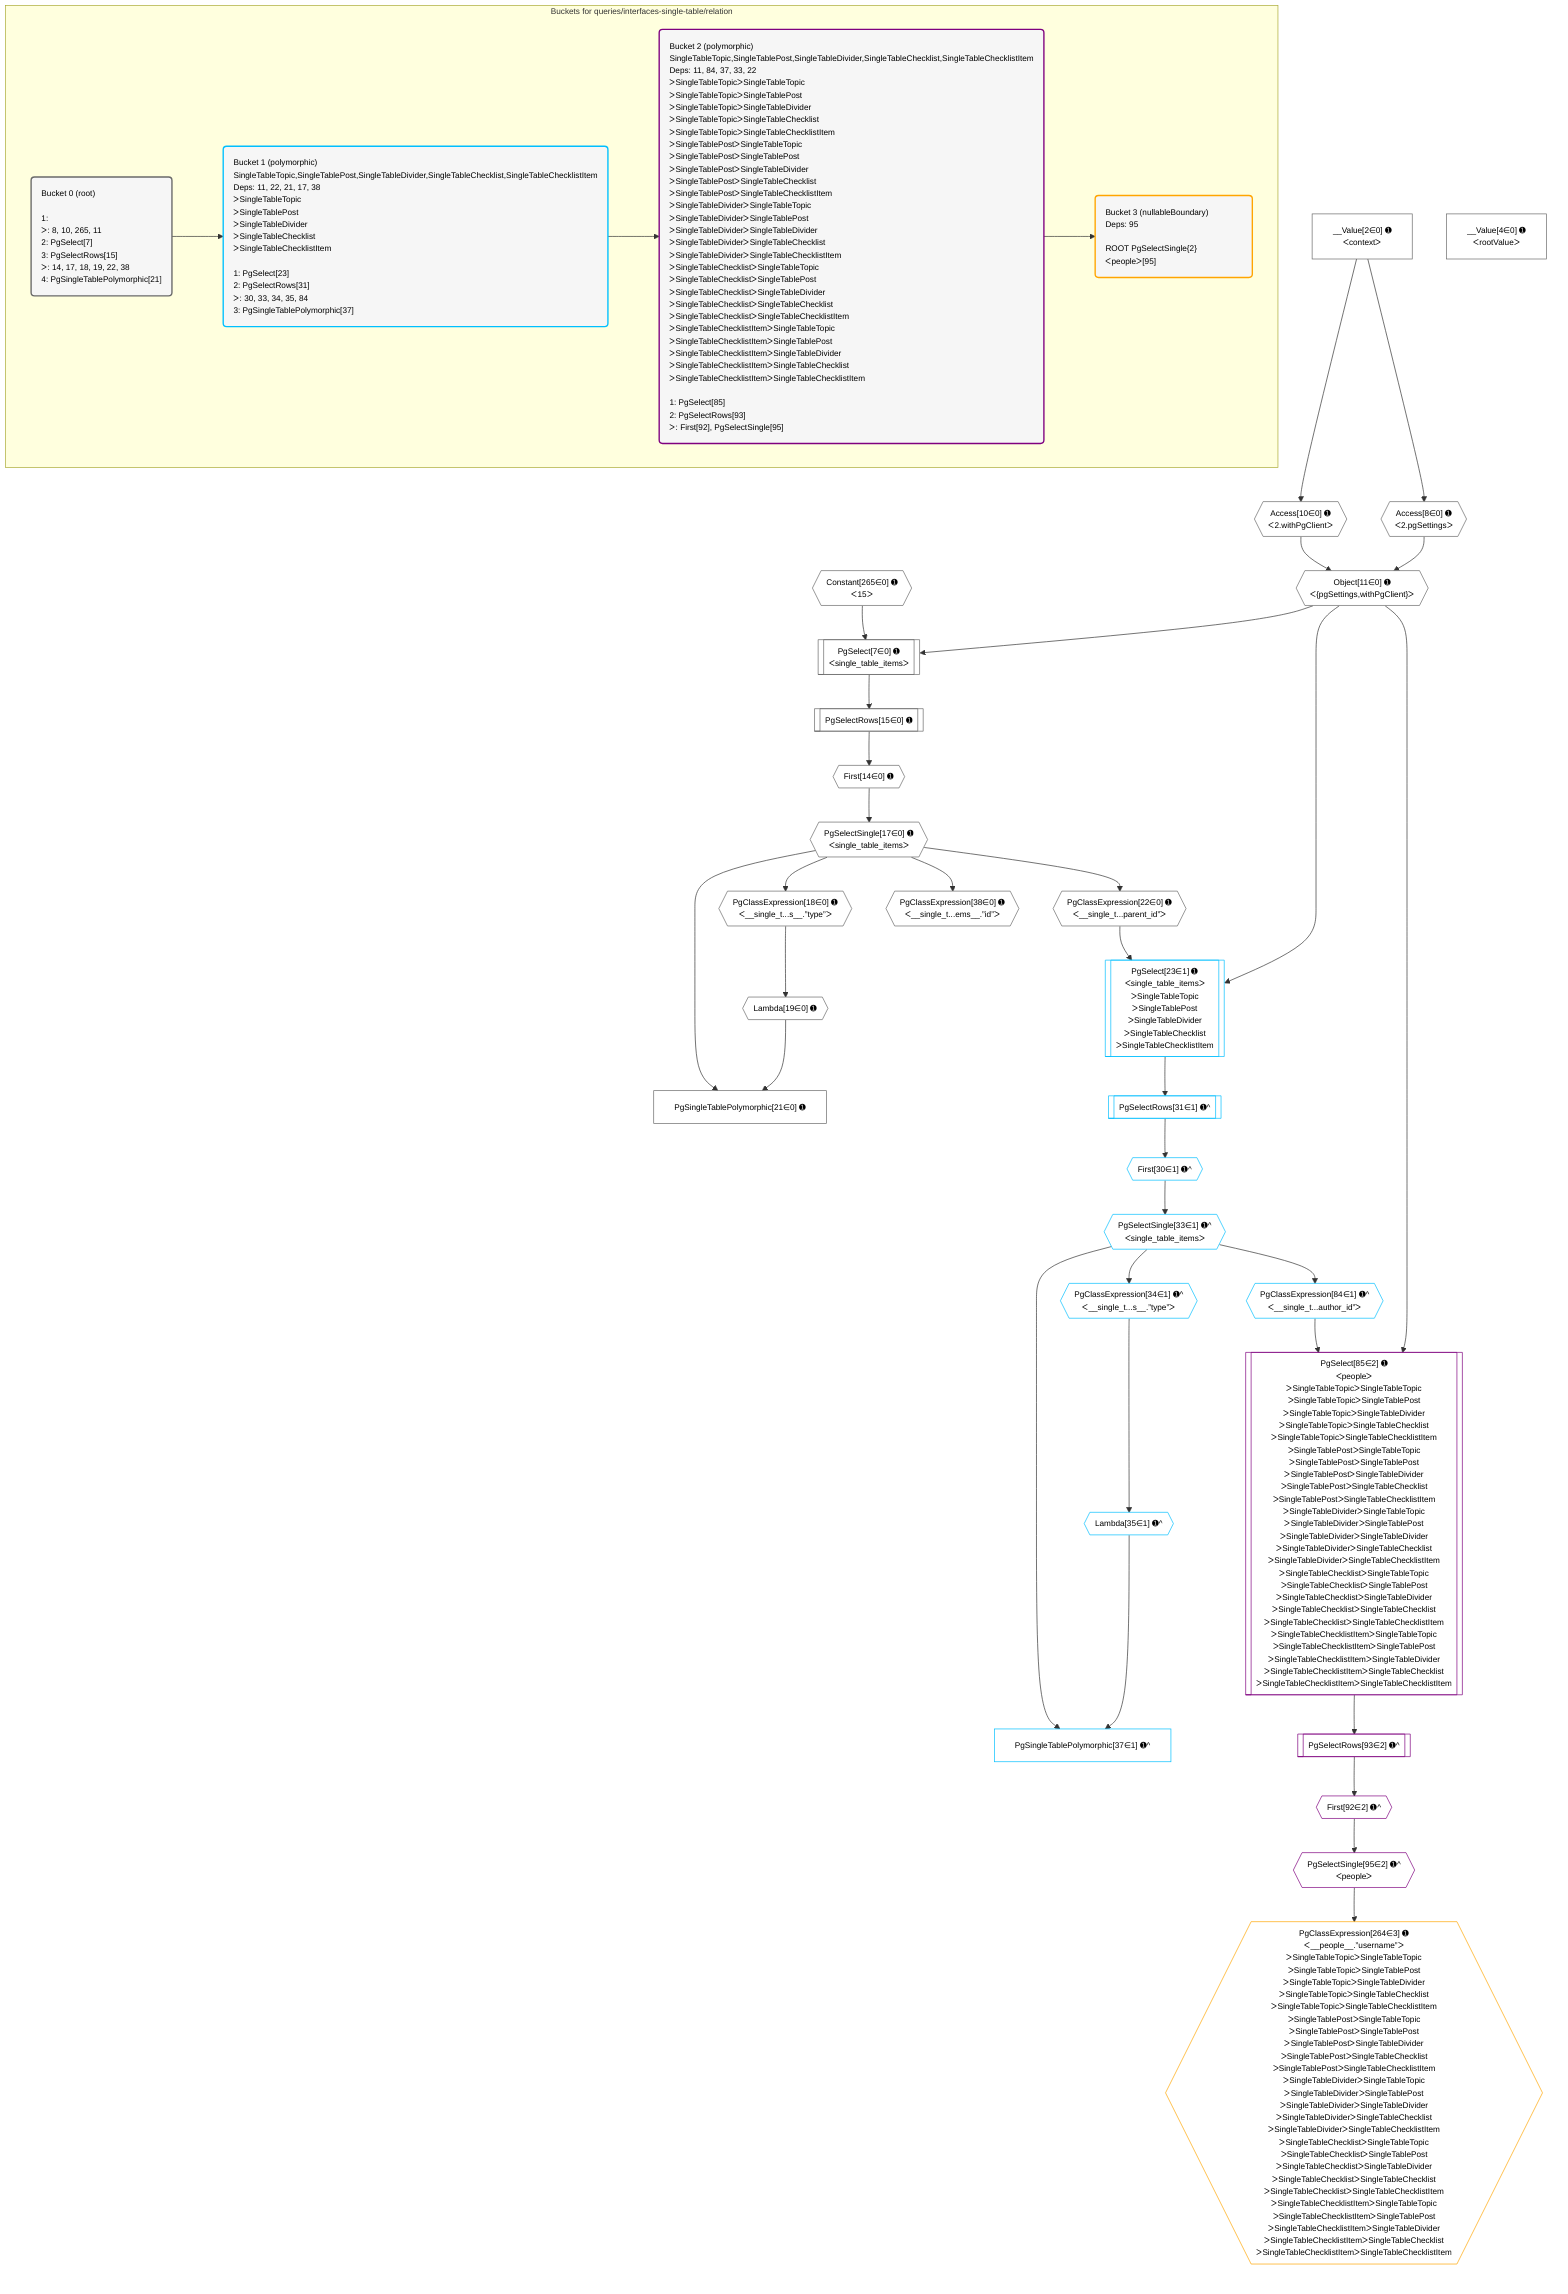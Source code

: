 %%{init: {'themeVariables': { 'fontSize': '12px'}}}%%
graph TD
    classDef path fill:#eee,stroke:#000,color:#000
    classDef plan fill:#fff,stroke-width:1px,color:#000
    classDef itemplan fill:#fff,stroke-width:2px,color:#000
    classDef unbatchedplan fill:#dff,stroke-width:1px,color:#000
    classDef sideeffectplan fill:#fcc,stroke-width:2px,color:#000
    classDef bucket fill:#f6f6f6,color:#000,stroke-width:2px,text-align:left

    subgraph "Buckets for queries/interfaces-single-table/relation"
    Bucket0("Bucket 0 (root)<br /><br />1: <br />ᐳ: 8, 10, 265, 11<br />2: PgSelect[7]<br />3: PgSelectRows[15]<br />ᐳ: 14, 17, 18, 19, 22, 38<br />4: PgSingleTablePolymorphic[21]"):::bucket
    Bucket1("Bucket 1 (polymorphic)<br />SingleTableTopic,SingleTablePost,SingleTableDivider,SingleTableChecklist,SingleTableChecklistItem<br />Deps: 11, 22, 21, 17, 38<br />ᐳSingleTableTopic<br />ᐳSingleTablePost<br />ᐳSingleTableDivider<br />ᐳSingleTableChecklist<br />ᐳSingleTableChecklistItem<br /><br />1: PgSelect[23]<br />2: PgSelectRows[31]<br />ᐳ: 30, 33, 34, 35, 84<br />3: PgSingleTablePolymorphic[37]"):::bucket
    Bucket2("Bucket 2 (polymorphic)<br />SingleTableTopic,SingleTablePost,SingleTableDivider,SingleTableChecklist,SingleTableChecklistItem<br />Deps: 11, 84, 37, 33, 22<br />ᐳSingleTableTopicᐳSingleTableTopic<br />ᐳSingleTableTopicᐳSingleTablePost<br />ᐳSingleTableTopicᐳSingleTableDivider<br />ᐳSingleTableTopicᐳSingleTableChecklist<br />ᐳSingleTableTopicᐳSingleTableChecklistItem<br />ᐳSingleTablePostᐳSingleTableTopic<br />ᐳSingleTablePostᐳSingleTablePost<br />ᐳSingleTablePostᐳSingleTableDivider<br />ᐳSingleTablePostᐳSingleTableChecklist<br />ᐳSingleTablePostᐳSingleTableChecklistItem<br />ᐳSingleTableDividerᐳSingleTableTopic<br />ᐳSingleTableDividerᐳSingleTablePost<br />ᐳSingleTableDividerᐳSingleTableDivider<br />ᐳSingleTableDividerᐳSingleTableChecklist<br />ᐳSingleTableDividerᐳSingleTableChecklistItem<br />ᐳSingleTableChecklistᐳSingleTableTopic<br />ᐳSingleTableChecklistᐳSingleTablePost<br />ᐳSingleTableChecklistᐳSingleTableDivider<br />ᐳSingleTableChecklistᐳSingleTableChecklist<br />ᐳSingleTableChecklistᐳSingleTableChecklistItem<br />ᐳSingleTableChecklistItemᐳSingleTableTopic<br />ᐳSingleTableChecklistItemᐳSingleTablePost<br />ᐳSingleTableChecklistItemᐳSingleTableDivider<br />ᐳSingleTableChecklistItemᐳSingleTableChecklist<br />ᐳSingleTableChecklistItemᐳSingleTableChecklistItem<br /><br />1: PgSelect[85]<br />2: PgSelectRows[93]<br />ᐳ: First[92], PgSelectSingle[95]"):::bucket
    Bucket3("Bucket 3 (nullableBoundary)<br />Deps: 95<br /><br />ROOT PgSelectSingle{2}ᐸpeopleᐳ[95]"):::bucket
    end
    Bucket0 --> Bucket1
    Bucket1 --> Bucket2
    Bucket2 --> Bucket3

    %% plan dependencies
    PgSelect7[["PgSelect[7∈0] ➊<br />ᐸsingle_table_itemsᐳ"]]:::plan
    Object11{{"Object[11∈0] ➊<br />ᐸ{pgSettings,withPgClient}ᐳ"}}:::plan
    Constant265{{"Constant[265∈0] ➊<br />ᐸ15ᐳ"}}:::plan
    Object11 & Constant265 --> PgSelect7
    Access8{{"Access[8∈0] ➊<br />ᐸ2.pgSettingsᐳ"}}:::plan
    Access10{{"Access[10∈0] ➊<br />ᐸ2.withPgClientᐳ"}}:::plan
    Access8 & Access10 --> Object11
    PgSingleTablePolymorphic21["PgSingleTablePolymorphic[21∈0] ➊"]:::plan
    Lambda19{{"Lambda[19∈0] ➊"}}:::plan
    PgSelectSingle17{{"PgSelectSingle[17∈0] ➊<br />ᐸsingle_table_itemsᐳ"}}:::plan
    Lambda19 & PgSelectSingle17 --> PgSingleTablePolymorphic21
    __Value2["__Value[2∈0] ➊<br />ᐸcontextᐳ"]:::plan
    __Value2 --> Access8
    __Value2 --> Access10
    First14{{"First[14∈0] ➊"}}:::plan
    PgSelectRows15[["PgSelectRows[15∈0] ➊"]]:::plan
    PgSelectRows15 --> First14
    PgSelect7 --> PgSelectRows15
    First14 --> PgSelectSingle17
    PgClassExpression18{{"PgClassExpression[18∈0] ➊<br />ᐸ__single_t...s__.”type”ᐳ"}}:::plan
    PgSelectSingle17 --> PgClassExpression18
    PgClassExpression18 --> Lambda19
    PgClassExpression22{{"PgClassExpression[22∈0] ➊<br />ᐸ__single_t...parent_id”ᐳ"}}:::plan
    PgSelectSingle17 --> PgClassExpression22
    PgClassExpression38{{"PgClassExpression[38∈0] ➊<br />ᐸ__single_t...ems__.”id”ᐳ"}}:::plan
    PgSelectSingle17 --> PgClassExpression38
    __Value4["__Value[4∈0] ➊<br />ᐸrootValueᐳ"]:::plan
    PgSelect23[["PgSelect[23∈1] ➊<br />ᐸsingle_table_itemsᐳ<br />ᐳSingleTableTopic<br />ᐳSingleTablePost<br />ᐳSingleTableDivider<br />ᐳSingleTableChecklist<br />ᐳSingleTableChecklistItem"]]:::plan
    Object11 & PgClassExpression22 --> PgSelect23
    PgSingleTablePolymorphic37["PgSingleTablePolymorphic[37∈1] ➊^"]:::plan
    Lambda35{{"Lambda[35∈1] ➊^"}}:::plan
    PgSelectSingle33{{"PgSelectSingle[33∈1] ➊^<br />ᐸsingle_table_itemsᐳ"}}:::plan
    Lambda35 & PgSelectSingle33 --> PgSingleTablePolymorphic37
    First30{{"First[30∈1] ➊^"}}:::plan
    PgSelectRows31[["PgSelectRows[31∈1] ➊^"]]:::plan
    PgSelectRows31 --> First30
    PgSelect23 --> PgSelectRows31
    First30 --> PgSelectSingle33
    PgClassExpression34{{"PgClassExpression[34∈1] ➊^<br />ᐸ__single_t...s__.”type”ᐳ"}}:::plan
    PgSelectSingle33 --> PgClassExpression34
    PgClassExpression34 --> Lambda35
    PgClassExpression84{{"PgClassExpression[84∈1] ➊^<br />ᐸ__single_t...author_id”ᐳ"}}:::plan
    PgSelectSingle33 --> PgClassExpression84
    PgSelect85[["PgSelect[85∈2] ➊<br />ᐸpeopleᐳ<br />ᐳSingleTableTopicᐳSingleTableTopic<br />ᐳSingleTableTopicᐳSingleTablePost<br />ᐳSingleTableTopicᐳSingleTableDivider<br />ᐳSingleTableTopicᐳSingleTableChecklist<br />ᐳSingleTableTopicᐳSingleTableChecklistItem<br />ᐳSingleTablePostᐳSingleTableTopic<br />ᐳSingleTablePostᐳSingleTablePost<br />ᐳSingleTablePostᐳSingleTableDivider<br />ᐳSingleTablePostᐳSingleTableChecklist<br />ᐳSingleTablePostᐳSingleTableChecklistItem<br />ᐳSingleTableDividerᐳSingleTableTopic<br />ᐳSingleTableDividerᐳSingleTablePost<br />ᐳSingleTableDividerᐳSingleTableDivider<br />ᐳSingleTableDividerᐳSingleTableChecklist<br />ᐳSingleTableDividerᐳSingleTableChecklistItem<br />ᐳSingleTableChecklistᐳSingleTableTopic<br />ᐳSingleTableChecklistᐳSingleTablePost<br />ᐳSingleTableChecklistᐳSingleTableDivider<br />ᐳSingleTableChecklistᐳSingleTableChecklist<br />ᐳSingleTableChecklistᐳSingleTableChecklistItem<br />ᐳSingleTableChecklistItemᐳSingleTableTopic<br />ᐳSingleTableChecklistItemᐳSingleTablePost<br />ᐳSingleTableChecklistItemᐳSingleTableDivider<br />ᐳSingleTableChecklistItemᐳSingleTableChecklist<br />ᐳSingleTableChecklistItemᐳSingleTableChecklistItem"]]:::plan
    Object11 & PgClassExpression84 --> PgSelect85
    First92{{"First[92∈2] ➊^"}}:::plan
    PgSelectRows93[["PgSelectRows[93∈2] ➊^"]]:::plan
    PgSelectRows93 --> First92
    PgSelect85 --> PgSelectRows93
    PgSelectSingle95{{"PgSelectSingle[95∈2] ➊^<br />ᐸpeopleᐳ"}}:::plan
    First92 --> PgSelectSingle95
    PgClassExpression264{{"PgClassExpression[264∈3] ➊<br />ᐸ__people__.”username”ᐳ<br />ᐳSingleTableTopicᐳSingleTableTopic<br />ᐳSingleTableTopicᐳSingleTablePost<br />ᐳSingleTableTopicᐳSingleTableDivider<br />ᐳSingleTableTopicᐳSingleTableChecklist<br />ᐳSingleTableTopicᐳSingleTableChecklistItem<br />ᐳSingleTablePostᐳSingleTableTopic<br />ᐳSingleTablePostᐳSingleTablePost<br />ᐳSingleTablePostᐳSingleTableDivider<br />ᐳSingleTablePostᐳSingleTableChecklist<br />ᐳSingleTablePostᐳSingleTableChecklistItem<br />ᐳSingleTableDividerᐳSingleTableTopic<br />ᐳSingleTableDividerᐳSingleTablePost<br />ᐳSingleTableDividerᐳSingleTableDivider<br />ᐳSingleTableDividerᐳSingleTableChecklist<br />ᐳSingleTableDividerᐳSingleTableChecklistItem<br />ᐳSingleTableChecklistᐳSingleTableTopic<br />ᐳSingleTableChecklistᐳSingleTablePost<br />ᐳSingleTableChecklistᐳSingleTableDivider<br />ᐳSingleTableChecklistᐳSingleTableChecklist<br />ᐳSingleTableChecklistᐳSingleTableChecklistItem<br />ᐳSingleTableChecklistItemᐳSingleTableTopic<br />ᐳSingleTableChecklistItemᐳSingleTablePost<br />ᐳSingleTableChecklistItemᐳSingleTableDivider<br />ᐳSingleTableChecklistItemᐳSingleTableChecklist<br />ᐳSingleTableChecklistItemᐳSingleTableChecklistItem"}}:::plan
    PgSelectSingle95 --> PgClassExpression264

    %% define steps
    classDef bucket0 stroke:#696969
    class Bucket0,__Value2,__Value4,PgSelect7,Access8,Access10,Object11,First14,PgSelectRows15,PgSelectSingle17,PgClassExpression18,Lambda19,PgSingleTablePolymorphic21,PgClassExpression22,PgClassExpression38,Constant265 bucket0
    classDef bucket1 stroke:#00bfff
    class Bucket1,PgSelect23,First30,PgSelectRows31,PgSelectSingle33,PgClassExpression34,Lambda35,PgSingleTablePolymorphic37,PgClassExpression84 bucket1
    classDef bucket2 stroke:#7f007f
    class Bucket2,PgSelect85,First92,PgSelectRows93,PgSelectSingle95 bucket2
    classDef bucket3 stroke:#ffa500
    class Bucket3,PgClassExpression264 bucket3